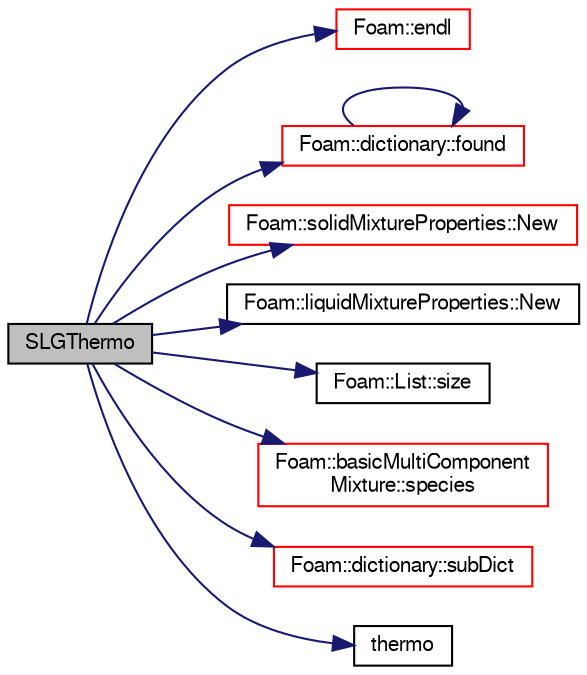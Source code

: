 digraph "SLGThermo"
{
  bgcolor="transparent";
  edge [fontname="FreeSans",fontsize="10",labelfontname="FreeSans",labelfontsize="10"];
  node [fontname="FreeSans",fontsize="10",shape=record];
  rankdir="LR";
  Node0 [label="SLGThermo",height=0.2,width=0.4,color="black", fillcolor="grey75", style="filled", fontcolor="black"];
  Node0 -> Node1 [color="midnightblue",fontsize="10",style="solid",fontname="FreeSans"];
  Node1 [label="Foam::endl",height=0.2,width=0.4,color="red",URL="$a21124.html#a2db8fe02a0d3909e9351bb4275b23ce4",tooltip="Add newline and flush stream. "];
  Node0 -> Node3 [color="midnightblue",fontsize="10",style="solid",fontname="FreeSans"];
  Node3 [label="Foam::dictionary::found",height=0.2,width=0.4,color="red",URL="$a26014.html#adcd3d5d43253006ef145e56b43025d28",tooltip="Search dictionary for given keyword. "];
  Node3 -> Node3 [color="midnightblue",fontsize="10",style="solid",fontname="FreeSans"];
  Node0 -> Node5 [color="midnightblue",fontsize="10",style="solid",fontname="FreeSans"];
  Node5 [label="Foam::solidMixtureProperties::New",height=0.2,width=0.4,color="red",URL="$a29970.html#ab375433bb3d2c5211c147c1ce8d65dba",tooltip="Select construct from dictionary. "];
  Node0 -> Node308 [color="midnightblue",fontsize="10",style="solid",fontname="FreeSans"];
  Node308 [label="Foam::liquidMixtureProperties::New",height=0.2,width=0.4,color="black",URL="$a29842.html#a1fc87c501f8c5f392823eea44bcfe989",tooltip="Select construct from dictionary. "];
  Node0 -> Node101 [color="midnightblue",fontsize="10",style="solid",fontname="FreeSans"];
  Node101 [label="Foam::List::size",height=0.2,width=0.4,color="black",URL="$a25694.html#a8a5f6fa29bd4b500caf186f60245b384",tooltip="Override size to be inconsistent with allocated storage. "];
  Node0 -> Node309 [color="midnightblue",fontsize="10",style="solid",fontname="FreeSans"];
  Node309 [label="Foam::basicMultiComponent\lMixture::species",height=0.2,width=0.4,color="red",URL="$a30130.html#ab084ae67cf447fdf6058617bad7a13c2",tooltip="Return the table of species. "];
  Node0 -> Node232 [color="midnightblue",fontsize="10",style="solid",fontname="FreeSans"];
  Node232 [label="Foam::dictionary::subDict",height=0.2,width=0.4,color="red",URL="$a26014.html#aaa26b5f2da6aff5a6a59af5407f1bf59",tooltip="Find and return a sub-dictionary. "];
  Node0 -> Node330 [color="midnightblue",fontsize="10",style="solid",fontname="FreeSans"];
  Node330 [label="thermo",height=0.2,width=0.4,color="black",URL="$a30182.html#a582868397b2b8ebc41fe1e55c70dd3a3",tooltip="Return reference to the thermo database. "];
}
